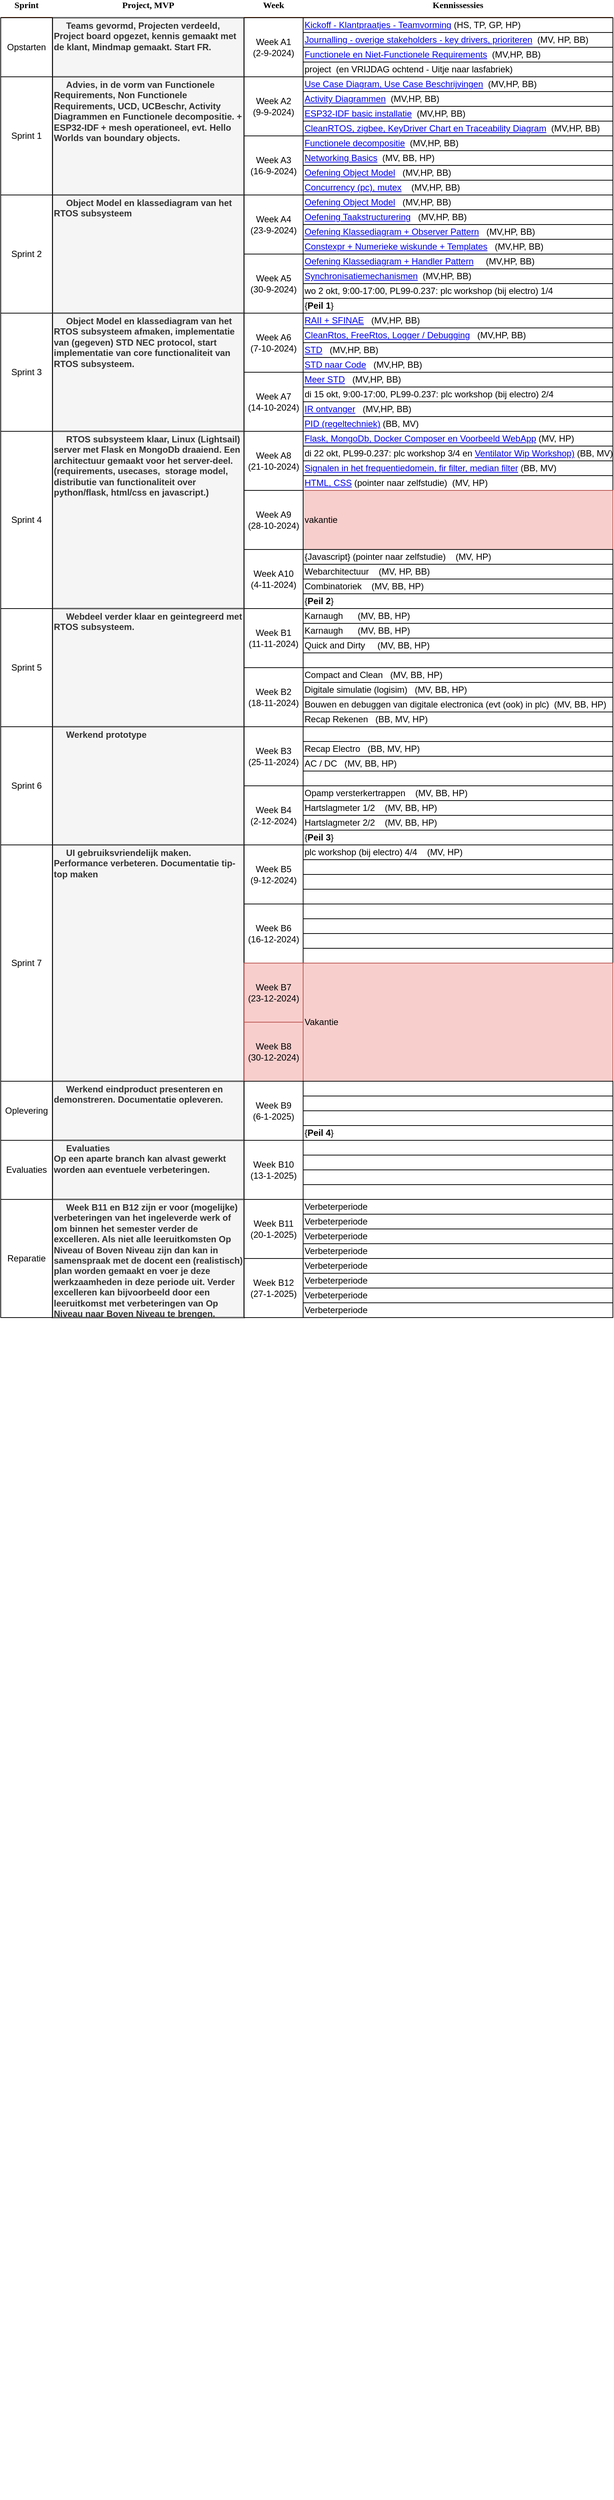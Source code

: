 <mxfile version="22.0.2" type="device">
  <diagram name="Page-1" id="vG2T4oAlQsHtUrdYPbgW">
    <mxGraphModel dx="1137" dy="-1" grid="1" gridSize="10" guides="1" tooltips="1" connect="1" arrows="1" fold="1" page="1" pageScale="1" pageWidth="1654" pageHeight="1169" math="0" shadow="0">
      <root>
        <mxCell id="0" />
        <mxCell id="1" parent="0" />
        <object label="Kennissessies" status="New" id="5CiSqYk4vTxB8dpWyrSt-2">
          <mxCell style="swimlane;strokeWidth=2;fontFamily=Permanent Marker;html=0;startSize=1;verticalAlign=top;spacingBottom=5;points=[];childLayout=stackLayout;stackBorder=0;stackSpacing=0;resizeLast=0;resizeParent=1;horizontalStack=0;collapsible=0;sketch=0;strokeColor=none;fillStyle=solid;fillColor=#A0522D;perimeterSpacing=0;width=200;spacingTop=-30;" parent="1" vertex="1">
            <mxGeometry x="560" y="1230" width="420" height="1770" as="geometry" />
          </mxCell>
        </object>
        <mxCell id="5CiSqYk4vTxB8dpWyrSt-3" value="&lt;a href=&quot;https://github.com/HU-TI-DEV/TI-S3/tree/main/programma/programmas/programma-kickoff.md&quot; target=&quot;_self&quot;&gt;Kickoff - Klantpraatjes - Teamvorming&lt;/a&gt;&amp;nbsp;(HS, TP, GP, HP)" style="rounded=0;whiteSpace=wrap;html=1;align=left;" parent="5CiSqYk4vTxB8dpWyrSt-2" vertex="1">
          <mxGeometry y="1" width="420" height="20" as="geometry" />
        </mxCell>
        <mxCell id="5CiSqYk4vTxB8dpWyrSt-5" value="&lt;a href=&quot;https://github.com/HU-TI-DEV/TI-S3/tree/main/programma/programmas/programma-systemcontext-keydrivers-applicationdrivers.md&quot; target=&quot;_self&quot;&gt;Journalling - overige stakeholders - key drivers, prioriteren&lt;/a&gt;&amp;nbsp; (MV, HP, BB)" style="rounded=0;whiteSpace=wrap;html=1;align=left;" parent="5CiSqYk4vTxB8dpWyrSt-2" vertex="1">
          <mxGeometry y="21" width="420" height="20" as="geometry" />
        </mxCell>
        <mxCell id="5CiSqYk4vTxB8dpWyrSt-6" value="&lt;a href=&quot;https://github.com/HU-TI-DEV/TI-S3/tree/main/programma/programmas/programma-requirements.md&quot; target=&quot;_self&quot;&gt;Functionele en Niet-Functionele Requirements&lt;/a&gt;&amp;nbsp; (MV,HP, BB)" style="rounded=0;whiteSpace=wrap;html=1;align=left;" parent="5CiSqYk4vTxB8dpWyrSt-2" vertex="1">
          <mxGeometry y="41" width="420" height="20" as="geometry" />
        </mxCell>
        <mxCell id="5CiSqYk4vTxB8dpWyrSt-4" value="project&amp;nbsp; (en VRIJDAG ochtend - Uitje naar lasfabriek)" style="rounded=0;whiteSpace=wrap;html=1;align=left;" parent="5CiSqYk4vTxB8dpWyrSt-2" vertex="1">
          <mxGeometry y="61" width="420" height="20" as="geometry" />
        </mxCell>
        <mxCell id="5CiSqYk4vTxB8dpWyrSt-7" value="&lt;a href=&quot;https://github.com/HU-TI-DEV/TI-S3/tree/main/programma/programmas/programma-use-case.md&quot; target=&quot;_self&quot;&gt;Use Case Diagram, Use Case Beschrijvingen&lt;/a&gt;&amp;nbsp; (MV,HP,&amp;nbsp;BB)" style="rounded=0;whiteSpace=wrap;html=1;align=left;" parent="5CiSqYk4vTxB8dpWyrSt-2" vertex="1">
          <mxGeometry y="81" width="420" height="20" as="geometry" />
        </mxCell>
        <mxCell id="5CiSqYk4vTxB8dpWyrSt-8" value="&lt;a href=&quot;https://github.com/HU-TI-DEV/TI-S3/tree/main/programma/programmas/programma-activity-diagrammen.md&quot; target=&quot;_self&quot;&gt;Activity Diagrammen&lt;/a&gt;&amp;nbsp; (MV,HP,&amp;nbsp;BB)" style="rounded=0;whiteSpace=wrap;html=1;align=left;" parent="5CiSqYk4vTxB8dpWyrSt-2" vertex="1">
          <mxGeometry y="101" width="420" height="20" as="geometry" />
        </mxCell>
        <mxCell id="5CiSqYk4vTxB8dpWyrSt-9" value="&lt;a href=&quot;https://github.com/HU-TI-DEV/TI-S3/tree/main/programma/programmas/programma-esp32-IDF-1.md&quot; style=&quot;border-color: var(--border-color);&quot;&gt;ESP32-IDF basic installatie&lt;/a&gt;&amp;nbsp; (MV,HP,&amp;nbsp;BB)" style="rounded=0;whiteSpace=wrap;html=1;align=left;" parent="5CiSqYk4vTxB8dpWyrSt-2" vertex="1">
          <mxGeometry y="121" width="420" height="20" as="geometry" />
        </mxCell>
        <mxCell id="5CiSqYk4vTxB8dpWyrSt-10" value="&lt;a href=&quot;https://github.com/HU-TI-DEV/TI-S3/tree/main/programma/programmas/programma-esp32-IDF-2.md&quot; style=&quot;border-color: var(--border-color);&quot;&gt;CleanRTOS, zigbee, KeyDriver Chart en Traceability Diagram&lt;/a&gt;&amp;nbsp; (MV,HP,&amp;nbsp;BB)" style="rounded=0;whiteSpace=wrap;html=1;align=left;" parent="5CiSqYk4vTxB8dpWyrSt-2" vertex="1">
          <mxGeometry y="141" width="420" height="20" as="geometry" />
        </mxCell>
        <mxCell id="5CiSqYk4vTxB8dpWyrSt-11" value="&lt;a href=&quot;https://github.com/HU-TI-DEV/TI-S3/tree/main/programma/programmas/programma-functionele-decompositie.md&quot; target=&quot;_self&quot;&gt;Functionele decompositie&lt;/a&gt;&amp;nbsp; (MV,HP,&amp;nbsp;BB)" style="rounded=0;whiteSpace=wrap;html=1;align=left;" parent="5CiSqYk4vTxB8dpWyrSt-2" vertex="1">
          <mxGeometry y="161" width="420" height="20" as="geometry" />
        </mxCell>
        <mxCell id="5CiSqYk4vTxB8dpWyrSt-12" value="&lt;a href=&quot;https://github.com/HU-TI-DEV/TI-S3/tree/main/programma/programmas/programma-networking-basics.md&quot; style=&quot;border-color: var(--border-color);&quot;&gt;Networking Basics&lt;/a&gt;&amp;nbsp; (MV,&amp;nbsp;BB, HP)" style="rounded=0;whiteSpace=wrap;html=1;align=left;" parent="5CiSqYk4vTxB8dpWyrSt-2" vertex="1">
          <mxGeometry y="181" width="420" height="20" as="geometry" />
        </mxCell>
        <mxCell id="5CiSqYk4vTxB8dpWyrSt-15" value="&lt;a href=&quot;https://github.com/HU-TI-DEV/TI-S3/tree/main/programma/programmas/programma-object-model-1.md&quot; target=&quot;_self&quot;&gt;Oefening Object Model&lt;/a&gt;&amp;nbsp; &amp;nbsp;(MV,HP,&amp;nbsp;BB)" style="rounded=0;whiteSpace=wrap;html=1;align=left;" parent="5CiSqYk4vTxB8dpWyrSt-2" vertex="1">
          <mxGeometry y="201" width="420" height="20" as="geometry" />
        </mxCell>
        <mxCell id="5CiSqYk4vTxB8dpWyrSt-16" value="&lt;a href=&quot;https://github.com/HU-TI-DEV/TI-S3/tree/main/programma/programmas/programma-concurrency-mutex.md&quot; target=&quot;_self&quot;&gt;Concurrency (pc), mutex&lt;/a&gt;&amp;nbsp; &amp;nbsp; (MV,HP,&amp;nbsp;BB)" style="rounded=0;whiteSpace=wrap;html=1;align=left;" parent="5CiSqYk4vTxB8dpWyrSt-2" vertex="1">
          <mxGeometry y="221" width="420" height="20" as="geometry" />
        </mxCell>
        <mxCell id="5CiSqYk4vTxB8dpWyrSt-17" value="&lt;a href=&quot;https://github.com/HU-TI-DEV/TI-S3/tree/main/programma/programmas/programma-object-model-2.md&quot; target=&quot;_self&quot;&gt;Oefening Object Model&lt;/a&gt;&amp;nbsp; &amp;nbsp;(MV,HP,&amp;nbsp;BB)" style="rounded=0;whiteSpace=wrap;html=1;align=left;" parent="5CiSqYk4vTxB8dpWyrSt-2" vertex="1">
          <mxGeometry y="241" width="420" height="20" as="geometry" />
        </mxCell>
        <mxCell id="5CiSqYk4vTxB8dpWyrSt-18" value="&lt;a href=&quot;https://github.com/HU-TI-DEV/TI-S3/tree/main/programma/programmas/programma-taakstructurering.md&quot; target=&quot;_self&quot;&gt;Oefening Taakstructurering&lt;/a&gt;&amp;nbsp; &amp;nbsp;(MV,HP,&amp;nbsp;BB)" style="rounded=0;whiteSpace=wrap;html=1;align=left;" parent="5CiSqYk4vTxB8dpWyrSt-2" vertex="1">
          <mxGeometry y="261" width="420" height="20" as="geometry" />
        </mxCell>
        <mxCell id="5CiSqYk4vTxB8dpWyrSt-19" value="&lt;a href=&quot;https://github.com/HU-TI-DEV/TI-S3/tree/main/programma/programmas/programma-klassediagram-observer.md&quot; target=&quot;_self&quot;&gt;Oefening Klassediagram + Observer Pattern&lt;/a&gt;&amp;nbsp; &amp;nbsp;(MV,HP,&amp;nbsp;BB)" style="rounded=0;whiteSpace=wrap;html=1;align=left;" parent="5CiSqYk4vTxB8dpWyrSt-2" vertex="1">
          <mxGeometry y="281" width="420" height="20" as="geometry" />
        </mxCell>
        <mxCell id="5CiSqYk4vTxB8dpWyrSt-13" value="&lt;a href=&quot;https://github.com/HU-TI-DEV/TI-S3/tree/main/programma/programmas/programma-constexpr_templates.md&quot; style=&quot;border-color: var(--border-color);&quot;&gt;Constexpr + Numerieke wiskunde + Templates&lt;/a&gt;&amp;nbsp; &amp;nbsp;(MV,HP,&amp;nbsp;BB)" style="rounded=0;whiteSpace=wrap;html=1;align=left;" parent="5CiSqYk4vTxB8dpWyrSt-2" vertex="1">
          <mxGeometry y="301" width="420" height="20" as="geometry" />
        </mxCell>
        <mxCell id="5CiSqYk4vTxB8dpWyrSt-20" value="&lt;a href=&quot;https://github.com/HU-TI-DEV/TI-S3/tree/main/programma/programmas/programma-klassediagram-handler.md&quot; target=&quot;_self&quot;&gt;Oefening Klassediagram + Handler Pattern&lt;/a&gt;&amp;nbsp; &amp;nbsp; &amp;nbsp;(MV,HP,&amp;nbsp;BB)" style="rounded=0;whiteSpace=wrap;html=1;align=left;" parent="5CiSqYk4vTxB8dpWyrSt-2" vertex="1">
          <mxGeometry y="321" width="420" height="20" as="geometry" />
        </mxCell>
        <mxCell id="5CiSqYk4vTxB8dpWyrSt-21" value="&lt;a href=&quot;https://github.com/HU-TI-DEV/TI-S3/tree/main/programma/programmas/programma-synchronisatiemechanismen.md&quot; style=&quot;border-color: var(--border-color);&quot;&gt;Synchronisatiemechanismen&lt;/a&gt;&amp;nbsp; (MV,HP,&amp;nbsp;BB)" style="rounded=0;whiteSpace=wrap;html=1;align=left;" parent="5CiSqYk4vTxB8dpWyrSt-2" vertex="1">
          <mxGeometry y="341" width="420" height="20" as="geometry" />
        </mxCell>
        <mxCell id="5CiSqYk4vTxB8dpWyrSt-53" value="wo 2 okt, 9:00-17:00, PL99-0.237:&amp;nbsp;plc workshop (bij electro) 1/4&amp;nbsp;&amp;nbsp;" style="rounded=0;whiteSpace=wrap;html=1;align=left;" parent="5CiSqYk4vTxB8dpWyrSt-2" vertex="1">
          <mxGeometry y="361" width="420" height="20" as="geometry" />
        </mxCell>
        <mxCell id="5CiSqYk4vTxB8dpWyrSt-22" value="{&lt;b&gt;Peil 1&lt;/b&gt;}" style="rounded=0;whiteSpace=wrap;html=1;align=left;" parent="5CiSqYk4vTxB8dpWyrSt-2" vertex="1">
          <mxGeometry y="381" width="420" height="20" as="geometry" />
        </mxCell>
        <mxCell id="5CiSqYk4vTxB8dpWyrSt-14" value="&lt;a href=&quot;https://github.com/HU-TI-DEV/TI-S3/tree/main/programma/programmas/programma-raii-sfinae.md&quot; style=&quot;border-color: var(--border-color);&quot;&gt;RAII + SFINAE&lt;/a&gt;&amp;nbsp; &amp;nbsp;(MV,HP,&amp;nbsp;BB)" style="rounded=0;whiteSpace=wrap;html=1;align=left;" parent="5CiSqYk4vTxB8dpWyrSt-2" vertex="1">
          <mxGeometry y="401" width="420" height="20" as="geometry" />
        </mxCell>
        <mxCell id="5CiSqYk4vTxB8dpWyrSt-23" value="&lt;a href=&quot;https://github.com/HU-TI-DEV/TI-S3/tree/main/programma/programmas/programma-cleanrtos-debugging.md&quot; style=&quot;border-color: var(--border-color);&quot;&gt;CleanRtos, FreeRtos, Logger / Debugging&lt;/a&gt;&amp;nbsp; &amp;nbsp;(MV,HP,&amp;nbsp;BB)" style="rounded=0;whiteSpace=wrap;html=1;align=left;" parent="5CiSqYk4vTxB8dpWyrSt-2" vertex="1">
          <mxGeometry y="421" width="420" height="20" as="geometry" />
        </mxCell>
        <mxCell id="5CiSqYk4vTxB8dpWyrSt-24" value="&lt;a href=&quot;https://github.com/HU-TI-DEV/TI-S3/tree/main/programma/programmas/programma-std-1.md&quot; style=&quot;border-color: var(--border-color);&quot;&gt;STD&lt;/a&gt;&amp;nbsp; &amp;nbsp;(MV,HP,&amp;nbsp;BB)" style="rounded=0;whiteSpace=wrap;html=1;align=left;" parent="5CiSqYk4vTxB8dpWyrSt-2" vertex="1">
          <mxGeometry y="441" width="420" height="20" as="geometry" />
        </mxCell>
        <mxCell id="5CiSqYk4vTxB8dpWyrSt-25" value="&lt;a href=&quot;https://github.com/HU-TI-DEV/TI-S3/tree/main/programma/programmas/programma-std-naar-code.md&quot; style=&quot;border-color: var(--border-color);&quot;&gt;STD naar Code&lt;/a&gt;&amp;nbsp; &amp;nbsp;(MV,HP,&amp;nbsp;BB)" style="rounded=0;whiteSpace=wrap;html=1;align=left;" parent="5CiSqYk4vTxB8dpWyrSt-2" vertex="1">
          <mxGeometry y="461" width="420" height="20" as="geometry" />
        </mxCell>
        <mxCell id="5CiSqYk4vTxB8dpWyrSt-26" value="&lt;a href=&quot;https://github.com/HU-TI-DEV/TI-S3/tree/main/programma/programmas/programma-std-2.md&quot; style=&quot;border-color: var(--border-color);&quot;&gt;Meer STD&lt;/a&gt;&amp;nbsp; &amp;nbsp;(MV,HP,&amp;nbsp;BB)" style="rounded=0;whiteSpace=wrap;html=1;align=left;" parent="5CiSqYk4vTxB8dpWyrSt-2" vertex="1">
          <mxGeometry y="481" width="420" height="20" as="geometry" />
        </mxCell>
        <mxCell id="5CiSqYk4vTxB8dpWyrSt-54" value="di 15 okt, 9:00-17:00, PL99-0.237: plc workshop (bij electro) 2/4&amp;nbsp;" style="rounded=0;whiteSpace=wrap;html=1;align=left;" parent="5CiSqYk4vTxB8dpWyrSt-2" vertex="1">
          <mxGeometry y="501" width="420" height="20" as="geometry" />
        </mxCell>
        <mxCell id="5CiSqYk4vTxB8dpWyrSt-31" value="&lt;a href=&quot;https://github.com/HU-TI-DEV/TI-S3/tree/main/programma/programmas/programma-std-naar-code-ir-ontvanger.md&quot; style=&quot;border-color: var(--border-color);&quot;&gt;IR ontvanger&lt;/a&gt;&amp;nbsp; &amp;nbsp;(MV,HP,&amp;nbsp;BB)" style="rounded=0;whiteSpace=wrap;html=1;align=left;" parent="5CiSqYk4vTxB8dpWyrSt-2" vertex="1">
          <mxGeometry y="521" width="420" height="20" as="geometry" />
        </mxCell>
        <mxCell id="5CiSqYk4vTxB8dpWyrSt-28" value="&lt;a style=&quot;border-color: var(--border-color);&quot; href=&quot;./programmas/programma-PID.md&quot; target=&quot;_self&quot;&gt;PID (regeltechniek)&lt;/a&gt;&amp;nbsp;(BB, MV)" style="rounded=0;whiteSpace=wrap;html=1;align=left;" parent="5CiSqYk4vTxB8dpWyrSt-2" vertex="1">
          <mxGeometry y="541" width="420" height="20" as="geometry" />
        </mxCell>
        <mxCell id="5CiSqYk4vTxB8dpWyrSt-30" value="&lt;a style=&quot;border-color: var(--border-color);&quot; href=&quot;./programmas/programma-webapp-flask-docker-mongodb.md&quot; target=&quot;_self&quot;&gt;Flask, MongoDb, Docker Composer en Voorbeeld WebApp&lt;/a&gt;&amp;nbsp;(MV, HP)" style="rounded=0;whiteSpace=wrap;html=1;align=left;" parent="5CiSqYk4vTxB8dpWyrSt-2" vertex="1">
          <mxGeometry y="561" width="420" height="20" as="geometry" />
        </mxCell>
        <mxCell id="5CiSqYk4vTxB8dpWyrSt-57" value="di 22 okt, PL99-0.237:&amp;nbsp;plc workshop 3/4 en&amp;nbsp;&lt;a href=&quot;https://github.com/HU-TI-DEV/TI-S3/tree/main/programma/programmas/programma-PID-workshop.md&quot; style=&quot;border-color: var(--border-color);&quot;&gt;Ventilator Wip Workshop)&lt;/a&gt;&amp;nbsp;(BB, MV)" style="rounded=0;whiteSpace=wrap;html=1;align=left;" parent="5CiSqYk4vTxB8dpWyrSt-2" vertex="1">
          <mxGeometry y="581" width="420" height="20" as="geometry" />
        </mxCell>
        <mxCell id="5CiSqYk4vTxB8dpWyrSt-29" value="&lt;a style=&quot;border-color: var(--border-color);&quot; href=&quot;./programmas/programma-sign-freq-filter.md&quot; target=&quot;_self&quot;&gt;Signalen in het frequentiedomein, fir filter, median filter&lt;/a&gt;&amp;nbsp;(BB, MV)" style="rounded=0;whiteSpace=wrap;html=1;align=left;" parent="5CiSqYk4vTxB8dpWyrSt-2" vertex="1">
          <mxGeometry y="601" width="420" height="20" as="geometry" />
        </mxCell>
        <mxCell id="5CiSqYk4vTxB8dpWyrSt-32" value="&lt;a href=&quot;https://github.com/HU-TI-DEV/TI-S3/tree/main/programma/programmas/programma-html-css.md&quot; style=&quot;border-color: var(--border-color);&quot;&gt;HTML, CSS&lt;/a&gt;&amp;nbsp;(pointer naar zelfstudie)&amp;nbsp; (MV, HP)" style="rounded=0;whiteSpace=wrap;html=1;align=left;" parent="5CiSqYk4vTxB8dpWyrSt-2" vertex="1">
          <mxGeometry y="621" width="420" height="20" as="geometry" />
        </mxCell>
        <mxCell id="5CiSqYk4vTxB8dpWyrSt-27" value="vakantie" style="rounded=0;whiteSpace=wrap;html=1;align=left;fillColor=#f8cecc;strokeColor=#b85450;" parent="5CiSqYk4vTxB8dpWyrSt-2" vertex="1">
          <mxGeometry y="641" width="420" height="80" as="geometry" />
        </mxCell>
        <mxCell id="5CiSqYk4vTxB8dpWyrSt-33" value="{Javascript} (pointer naar zelfstudie)&amp;nbsp; &amp;nbsp; (MV, HP)" style="rounded=0;whiteSpace=wrap;html=1;align=left;" parent="5CiSqYk4vTxB8dpWyrSt-2" vertex="1">
          <mxGeometry y="721" width="420" height="20" as="geometry" />
        </mxCell>
        <mxCell id="5CiSqYk4vTxB8dpWyrSt-34" value="Webarchitectuur&amp;nbsp; &amp;nbsp; (MV, HP, BB)" style="rounded=0;whiteSpace=wrap;html=1;align=left;" parent="5CiSqYk4vTxB8dpWyrSt-2" vertex="1">
          <mxGeometry y="741" width="420" height="20" as="geometry" />
        </mxCell>
        <mxCell id="5CiSqYk4vTxB8dpWyrSt-36" value="Combinatoriek&amp;nbsp; &amp;nbsp; (MV, BB, HP)" style="rounded=0;whiteSpace=wrap;html=1;align=left;" parent="5CiSqYk4vTxB8dpWyrSt-2" vertex="1">
          <mxGeometry y="761" width="420" height="20" as="geometry" />
        </mxCell>
        <mxCell id="5CiSqYk4vTxB8dpWyrSt-39" value="{&lt;b&gt;Peil 2&lt;/b&gt;}" style="rounded=0;whiteSpace=wrap;html=1;align=left;" parent="5CiSqYk4vTxB8dpWyrSt-2" vertex="1">
          <mxGeometry y="781" width="420" height="20" as="geometry" />
        </mxCell>
        <mxCell id="5CiSqYk4vTxB8dpWyrSt-37" value="Karnaugh&amp;nbsp; &amp;nbsp; &amp;nbsp; (MV, BB, HP)" style="rounded=0;whiteSpace=wrap;html=1;align=left;" parent="5CiSqYk4vTxB8dpWyrSt-2" vertex="1">
          <mxGeometry y="801" width="420" height="20" as="geometry" />
        </mxCell>
        <mxCell id="5CiSqYk4vTxB8dpWyrSt-38" value="Karnaugh&amp;nbsp; &amp;nbsp; &amp;nbsp; (MV, BB, HP)" style="rounded=0;whiteSpace=wrap;html=1;align=left;" parent="5CiSqYk4vTxB8dpWyrSt-2" vertex="1">
          <mxGeometry y="821" width="420" height="20" as="geometry" />
        </mxCell>
        <mxCell id="5CiSqYk4vTxB8dpWyrSt-40" value="Quick and Dirty&amp;nbsp; &amp;nbsp; &amp;nbsp;(MV, BB, HP)" style="rounded=0;whiteSpace=wrap;html=1;align=left;" parent="5CiSqYk4vTxB8dpWyrSt-2" vertex="1">
          <mxGeometry y="841" width="420" height="20" as="geometry" />
        </mxCell>
        <mxCell id="5CiSqYk4vTxB8dpWyrSt-35" value="" style="rounded=0;whiteSpace=wrap;html=1;align=left;" parent="5CiSqYk4vTxB8dpWyrSt-2" vertex="1">
          <mxGeometry y="861" width="420" height="20" as="geometry" />
        </mxCell>
        <mxCell id="5CiSqYk4vTxB8dpWyrSt-41" value="Compact and Clean&amp;nbsp; &amp;nbsp;(MV, BB, HP)" style="rounded=0;whiteSpace=wrap;html=1;align=left;" parent="5CiSqYk4vTxB8dpWyrSt-2" vertex="1">
          <mxGeometry y="881" width="420" height="20" as="geometry" />
        </mxCell>
        <mxCell id="5CiSqYk4vTxB8dpWyrSt-42" value="Digitale simulatie (logisim)&amp;nbsp; &amp;nbsp;(MV, BB, HP)" style="rounded=0;whiteSpace=wrap;html=1;align=left;" parent="5CiSqYk4vTxB8dpWyrSt-2" vertex="1">
          <mxGeometry y="901" width="420" height="20" as="geometry" />
        </mxCell>
        <mxCell id="5CiSqYk4vTxB8dpWyrSt-44" value="Bouwen en debuggen van digitale electronica (evt (ook) in plc)&amp;nbsp; (MV, BB, HP)" style="rounded=0;whiteSpace=wrap;html=1;align=left;" parent="5CiSqYk4vTxB8dpWyrSt-2" vertex="1">
          <mxGeometry y="921" width="420" height="20" as="geometry" />
        </mxCell>
        <mxCell id="5CiSqYk4vTxB8dpWyrSt-46" value="Recap Rekenen&amp;nbsp; &amp;nbsp;(BB, MV, HP)" style="rounded=0;whiteSpace=wrap;html=1;align=left;" parent="5CiSqYk4vTxB8dpWyrSt-2" vertex="1">
          <mxGeometry y="941" width="420" height="20" as="geometry" />
        </mxCell>
        <mxCell id="5CiSqYk4vTxB8dpWyrSt-43" value="" style="rounded=0;whiteSpace=wrap;html=1;align=left;" parent="5CiSqYk4vTxB8dpWyrSt-2" vertex="1">
          <mxGeometry y="961" width="420" height="20" as="geometry" />
        </mxCell>
        <mxCell id="5CiSqYk4vTxB8dpWyrSt-47" value="Recap Electro&amp;nbsp; &amp;nbsp;(BB, MV, HP)" style="rounded=0;whiteSpace=wrap;html=1;align=left;" parent="5CiSqYk4vTxB8dpWyrSt-2" vertex="1">
          <mxGeometry y="981" width="420" height="20" as="geometry" />
        </mxCell>
        <mxCell id="5CiSqYk4vTxB8dpWyrSt-48" value="AC / DC&amp;nbsp; &amp;nbsp;(MV, BB, HP)" style="rounded=0;whiteSpace=wrap;html=1;align=left;" parent="5CiSqYk4vTxB8dpWyrSt-2" vertex="1">
          <mxGeometry y="1001" width="420" height="20" as="geometry" />
        </mxCell>
        <mxCell id="5CiSqYk4vTxB8dpWyrSt-45" value="" style="rounded=0;whiteSpace=wrap;html=1;align=left;" parent="5CiSqYk4vTxB8dpWyrSt-2" vertex="1">
          <mxGeometry y="1021" width="420" height="20" as="geometry" />
        </mxCell>
        <mxCell id="5CiSqYk4vTxB8dpWyrSt-49" value="Opamp versterkertrappen&amp;nbsp; &amp;nbsp; (MV, BB, HP)" style="rounded=0;whiteSpace=wrap;html=1;align=left;" parent="5CiSqYk4vTxB8dpWyrSt-2" vertex="1">
          <mxGeometry y="1041" width="420" height="20" as="geometry" />
        </mxCell>
        <mxCell id="5CiSqYk4vTxB8dpWyrSt-50" value="Hartslagmeter 1/2&amp;nbsp; &amp;nbsp; (MV, BB, HP)" style="rounded=0;whiteSpace=wrap;html=1;align=left;" parent="5CiSqYk4vTxB8dpWyrSt-2" vertex="1">
          <mxGeometry y="1061" width="420" height="20" as="geometry" />
        </mxCell>
        <mxCell id="5CiSqYk4vTxB8dpWyrSt-51" value="Hartslagmeter 2/2&amp;nbsp; &amp;nbsp; (MV, BB, HP)" style="rounded=0;whiteSpace=wrap;html=1;align=left;" parent="5CiSqYk4vTxB8dpWyrSt-2" vertex="1">
          <mxGeometry y="1081" width="420" height="20" as="geometry" />
        </mxCell>
        <mxCell id="5CiSqYk4vTxB8dpWyrSt-55" value="{&lt;b&gt;Peil 3&lt;/b&gt;}" style="rounded=0;whiteSpace=wrap;html=1;align=left;" parent="5CiSqYk4vTxB8dpWyrSt-2" vertex="1">
          <mxGeometry y="1101" width="420" height="20" as="geometry" />
        </mxCell>
        <mxCell id="5CiSqYk4vTxB8dpWyrSt-56" value="plc workshop (bij electro) 4/4&amp;nbsp; &amp;nbsp; (MV, HP)" style="rounded=0;whiteSpace=wrap;html=1;align=left;" parent="5CiSqYk4vTxB8dpWyrSt-2" vertex="1">
          <mxGeometry y="1121" width="420" height="20" as="geometry" />
        </mxCell>
        <mxCell id="5CiSqYk4vTxB8dpWyrSt-52" value="" style="rounded=0;whiteSpace=wrap;html=1;align=left;" parent="5CiSqYk4vTxB8dpWyrSt-2" vertex="1">
          <mxGeometry y="1141" width="420" height="20" as="geometry" />
        </mxCell>
        <mxCell id="5CiSqYk4vTxB8dpWyrSt-58" value="" style="rounded=0;whiteSpace=wrap;html=1;align=left;" parent="5CiSqYk4vTxB8dpWyrSt-2" vertex="1">
          <mxGeometry y="1161" width="420" height="20" as="geometry" />
        </mxCell>
        <mxCell id="5CiSqYk4vTxB8dpWyrSt-59" value="" style="rounded=0;whiteSpace=wrap;html=1;align=left;" parent="5CiSqYk4vTxB8dpWyrSt-2" vertex="1">
          <mxGeometry y="1181" width="420" height="20" as="geometry" />
        </mxCell>
        <mxCell id="5CiSqYk4vTxB8dpWyrSt-60" value="" style="rounded=0;whiteSpace=wrap;html=1;align=left;" parent="5CiSqYk4vTxB8dpWyrSt-2" vertex="1">
          <mxGeometry y="1201" width="420" height="20" as="geometry" />
        </mxCell>
        <mxCell id="5CiSqYk4vTxB8dpWyrSt-61" value="" style="rounded=0;whiteSpace=wrap;html=1;align=left;" parent="5CiSqYk4vTxB8dpWyrSt-2" vertex="1">
          <mxGeometry y="1221" width="420" height="20" as="geometry" />
        </mxCell>
        <mxCell id="5CiSqYk4vTxB8dpWyrSt-62" value="" style="rounded=0;whiteSpace=wrap;html=1;align=left;" parent="5CiSqYk4vTxB8dpWyrSt-2" vertex="1">
          <mxGeometry y="1241" width="420" height="20" as="geometry" />
        </mxCell>
        <mxCell id="5CiSqYk4vTxB8dpWyrSt-63" value="" style="rounded=0;whiteSpace=wrap;html=1;align=left;" parent="5CiSqYk4vTxB8dpWyrSt-2" vertex="1">
          <mxGeometry y="1261" width="420" height="20" as="geometry" />
        </mxCell>
        <mxCell id="5CiSqYk4vTxB8dpWyrSt-64" value="Vakantie" style="rounded=0;whiteSpace=wrap;html=1;align=left;fillColor=#f8cecc;strokeColor=#b85450;" parent="5CiSqYk4vTxB8dpWyrSt-2" vertex="1">
          <mxGeometry y="1281" width="420" height="160" as="geometry" />
        </mxCell>
        <mxCell id="5CiSqYk4vTxB8dpWyrSt-65" value="" style="rounded=0;whiteSpace=wrap;html=1;align=left;" parent="5CiSqYk4vTxB8dpWyrSt-2" vertex="1">
          <mxGeometry y="1441" width="420" height="20" as="geometry" />
        </mxCell>
        <mxCell id="5CiSqYk4vTxB8dpWyrSt-66" value="" style="rounded=0;whiteSpace=wrap;html=1;align=left;" parent="5CiSqYk4vTxB8dpWyrSt-2" vertex="1">
          <mxGeometry y="1461" width="420" height="20" as="geometry" />
        </mxCell>
        <mxCell id="5CiSqYk4vTxB8dpWyrSt-67" value="" style="rounded=0;whiteSpace=wrap;html=1;align=left;" parent="5CiSqYk4vTxB8dpWyrSt-2" vertex="1">
          <mxGeometry y="1481" width="420" height="20" as="geometry" />
        </mxCell>
        <mxCell id="5CiSqYk4vTxB8dpWyrSt-68" value="{&lt;b&gt;Peil 4&lt;/b&gt;}" style="rounded=0;whiteSpace=wrap;html=1;align=left;" parent="5CiSqYk4vTxB8dpWyrSt-2" vertex="1">
          <mxGeometry y="1501" width="420" height="20" as="geometry" />
        </mxCell>
        <mxCell id="5CiSqYk4vTxB8dpWyrSt-69" value="" style="rounded=0;whiteSpace=wrap;html=1;align=left;" parent="5CiSqYk4vTxB8dpWyrSt-2" vertex="1">
          <mxGeometry y="1521" width="420" height="20" as="geometry" />
        </mxCell>
        <mxCell id="5CiSqYk4vTxB8dpWyrSt-70" value="" style="rounded=0;whiteSpace=wrap;html=1;align=left;" parent="5CiSqYk4vTxB8dpWyrSt-2" vertex="1">
          <mxGeometry y="1541" width="420" height="20" as="geometry" />
        </mxCell>
        <mxCell id="5CiSqYk4vTxB8dpWyrSt-71" value="" style="rounded=0;whiteSpace=wrap;html=1;align=left;" parent="5CiSqYk4vTxB8dpWyrSt-2" vertex="1">
          <mxGeometry y="1561" width="420" height="20" as="geometry" />
        </mxCell>
        <mxCell id="5CiSqYk4vTxB8dpWyrSt-72" value="" style="rounded=0;whiteSpace=wrap;html=1;align=left;" parent="5CiSqYk4vTxB8dpWyrSt-2" vertex="1">
          <mxGeometry y="1581" width="420" height="20" as="geometry" />
        </mxCell>
        <mxCell id="5CiSqYk4vTxB8dpWyrSt-73" value="Verbeterperiode" style="rounded=0;whiteSpace=wrap;html=1;align=left;" parent="5CiSqYk4vTxB8dpWyrSt-2" vertex="1">
          <mxGeometry y="1601" width="420" height="20" as="geometry" />
        </mxCell>
        <mxCell id="5CiSqYk4vTxB8dpWyrSt-74" value="Verbeterperiode" style="rounded=0;whiteSpace=wrap;html=1;align=left;" parent="5CiSqYk4vTxB8dpWyrSt-2" vertex="1">
          <mxGeometry y="1621" width="420" height="20" as="geometry" />
        </mxCell>
        <mxCell id="5CiSqYk4vTxB8dpWyrSt-75" value="Verbeterperiode" style="rounded=0;whiteSpace=wrap;html=1;align=left;" parent="5CiSqYk4vTxB8dpWyrSt-2" vertex="1">
          <mxGeometry y="1641" width="420" height="20" as="geometry" />
        </mxCell>
        <mxCell id="5CiSqYk4vTxB8dpWyrSt-76" value="Verbeterperiode" style="rounded=0;whiteSpace=wrap;html=1;align=left;" parent="5CiSqYk4vTxB8dpWyrSt-2" vertex="1">
          <mxGeometry y="1661" width="420" height="20" as="geometry" />
        </mxCell>
        <mxCell id="5CiSqYk4vTxB8dpWyrSt-77" value="Verbeterperiode" style="rounded=0;whiteSpace=wrap;html=1;align=left;" parent="5CiSqYk4vTxB8dpWyrSt-2" vertex="1">
          <mxGeometry y="1681" width="420" height="20" as="geometry" />
        </mxCell>
        <mxCell id="5CiSqYk4vTxB8dpWyrSt-78" value="Verbeterperiode" style="rounded=0;whiteSpace=wrap;html=1;align=left;" parent="5CiSqYk4vTxB8dpWyrSt-2" vertex="1">
          <mxGeometry y="1701" width="420" height="20" as="geometry" />
        </mxCell>
        <mxCell id="5CiSqYk4vTxB8dpWyrSt-79" value="Verbeterperiode" style="rounded=0;whiteSpace=wrap;html=1;align=left;" parent="5CiSqYk4vTxB8dpWyrSt-2" vertex="1">
          <mxGeometry y="1721" width="420" height="20" as="geometry" />
        </mxCell>
        <mxCell id="5CiSqYk4vTxB8dpWyrSt-80" value="Verbeterperiode" style="rounded=0;whiteSpace=wrap;html=1;align=left;" parent="5CiSqYk4vTxB8dpWyrSt-2" vertex="1">
          <mxGeometry y="1741" width="420" height="20" as="geometry" />
        </mxCell>
        <object label="Project, MVP" status="New" id="5CiSqYk4vTxB8dpWyrSt-81">
          <mxCell style="swimlane;strokeWidth=2;fontFamily=Permanent Marker;html=0;startSize=1;verticalAlign=top;spacingBottom=5;points=[];childLayout=stackLayout;stackBorder=0;stackSpacing=0;resizeLast=0;resizeParent=1;horizontalStack=0;collapsible=0;sketch=0;strokeColor=none;fillStyle=solid;fillColor=#A0522D;perimeterSpacing=0;width=200;spacingTop=-30;" parent="1" vertex="1">
            <mxGeometry x="220" y="1230" width="260" height="1780" as="geometry" />
          </mxCell>
        </object>
        <mxCell id="tLLD9eW_2KKGqX_0wR2b-44" value="&amp;nbsp; &amp;nbsp; &amp;nbsp;Teams gevormd, Projecten verdeeld, Project board opgezet, kennis gemaakt met de klant, Mindmap gemaakt. Start FR." style="fontStyle=1;align=left;verticalAlign=top;childLayout=stackLayout;horizontal=1;startSize=40;horizontalStack=0;resizeParent=1;resizeParentMax=0;resizeLast=0;collapsible=1;marginBottom=0;whiteSpace=wrap;html=1;fillColor=#f5f5f5;fontColor=#333333;strokeColor=#666666;rounded=0;strokeWidth=2;spacingBottom=0;spacingTop=-3;" parent="5CiSqYk4vTxB8dpWyrSt-81" vertex="1" collapsed="1">
          <mxGeometry y="1" width="260" height="80" as="geometry">
            <mxRectangle y="241" width="180" height="168" as="alternateBounds" />
          </mxGeometry>
        </mxCell>
        <mxCell id="tLLD9eW_2KKGqX_0wR2b-45" value="" style="text;strokeColor=#808080;fillColor=default;align=left;verticalAlign=top;spacingLeft=4;spacingRight=4;overflow=hidden;rotatable=0;points=[[0,0.5],[1,0.5]];portConstraint=eastwest;whiteSpace=wrap;html=1;labelBackgroundColor=default;strokeWidth=2;" parent="tLLD9eW_2KKGqX_0wR2b-44" vertex="1">
          <mxGeometry width="180" height="160" as="geometry" />
        </mxCell>
        <mxCell id="tLLD9eW_2KKGqX_0wR2b-46" value="" style="line;strokeWidth=1;fillColor=none;align=left;verticalAlign=middle;spacingTop=-1;spacingLeft=3;spacingRight=3;rotatable=0;labelPosition=right;points=[];portConstraint=eastwest;strokeColor=inherit;" parent="tLLD9eW_2KKGqX_0wR2b-44" vertex="1">
          <mxGeometry y="160" width="180" height="8" as="geometry" />
        </mxCell>
        <mxCell id="S3o__iuByEEmrGWIZ07s-1" value="&amp;nbsp; &amp;nbsp; &amp;nbsp;Advies, in de vorm van Functionele Requirements, Non Functionele Requirements, UCD, UCBeschr, Activity Diagrammen en Functionele decompositie. + ESP32-IDF + mesh operationeel, evt. Hello Worlds van boundary objects." style="fontStyle=1;align=left;verticalAlign=top;childLayout=stackLayout;horizontal=1;startSize=40;horizontalStack=0;resizeParent=1;resizeParentMax=0;resizeLast=0;collapsible=1;marginBottom=0;whiteSpace=wrap;html=1;fillColor=#f5f5f5;fontColor=#333333;strokeColor=#666666;rounded=0;strokeWidth=2;spacingBottom=0;spacingTop=-3;" parent="5CiSqYk4vTxB8dpWyrSt-81" vertex="1" collapsed="1">
          <mxGeometry y="81" width="260" height="160" as="geometry">
            <mxRectangle y="241" width="180" height="168" as="alternateBounds" />
          </mxGeometry>
        </mxCell>
        <mxCell id="S3o__iuByEEmrGWIZ07s-2" value="" style="text;strokeColor=#808080;fillColor=default;align=left;verticalAlign=top;spacingLeft=4;spacingRight=4;overflow=hidden;rotatable=0;points=[[0,0.5],[1,0.5]];portConstraint=eastwest;whiteSpace=wrap;html=1;labelBackgroundColor=default;strokeWidth=2;" parent="S3o__iuByEEmrGWIZ07s-1" vertex="1">
          <mxGeometry width="180" height="160" as="geometry" />
        </mxCell>
        <mxCell id="S3o__iuByEEmrGWIZ07s-3" value="" style="line;strokeWidth=1;fillColor=none;align=left;verticalAlign=middle;spacingTop=-1;spacingLeft=3;spacingRight=3;rotatable=0;labelPosition=right;points=[];portConstraint=eastwest;strokeColor=inherit;" parent="S3o__iuByEEmrGWIZ07s-1" vertex="1">
          <mxGeometry y="160" width="180" height="8" as="geometry" />
        </mxCell>
        <mxCell id="5CiSqYk4vTxB8dpWyrSt-88" value="&amp;nbsp; &amp;nbsp; &amp;nbsp;Object Model en klassediagram van het RTOS subsysteem&lt;br&gt;" style="fontStyle=1;align=left;verticalAlign=top;childLayout=stackLayout;horizontal=1;startSize=40;horizontalStack=0;resizeParent=1;resizeParentMax=0;resizeLast=0;collapsible=1;marginBottom=0;whiteSpace=wrap;html=1;fillColor=#f5f5f5;fontColor=#333333;strokeColor=#666666;rounded=0;strokeWidth=2;spacingBottom=0;spacingTop=-3;" parent="5CiSqYk4vTxB8dpWyrSt-81" vertex="1" collapsed="1">
          <mxGeometry y="241" width="260" height="160" as="geometry">
            <mxRectangle y="241" width="180" height="168" as="alternateBounds" />
          </mxGeometry>
        </mxCell>
        <mxCell id="5CiSqYk4vTxB8dpWyrSt-89" value="" style="text;strokeColor=#808080;fillColor=default;align=left;verticalAlign=top;spacingLeft=4;spacingRight=4;overflow=hidden;rotatable=0;points=[[0,0.5],[1,0.5]];portConstraint=eastwest;whiteSpace=wrap;html=1;labelBackgroundColor=default;strokeWidth=2;" parent="5CiSqYk4vTxB8dpWyrSt-88" vertex="1">
          <mxGeometry width="180" height="160" as="geometry" />
        </mxCell>
        <mxCell id="5CiSqYk4vTxB8dpWyrSt-90" value="" style="line;strokeWidth=1;fillColor=none;align=left;verticalAlign=middle;spacingTop=-1;spacingLeft=3;spacingRight=3;rotatable=0;labelPosition=right;points=[];portConstraint=eastwest;strokeColor=inherit;" parent="5CiSqYk4vTxB8dpWyrSt-88" vertex="1">
          <mxGeometry y="160" width="180" height="8" as="geometry" />
        </mxCell>
        <mxCell id="5CiSqYk4vTxB8dpWyrSt-91" value="&amp;nbsp; &amp;nbsp; &amp;nbsp;Object Model en klassediagram van het RTOS subsysteem afmaken, implementatie van (gegeven) STD NEC protocol, start implementatie van core functionaliteit van RTOS subsysteem." style="fontStyle=1;align=left;verticalAlign=top;childLayout=stackLayout;horizontal=1;startSize=40;horizontalStack=0;resizeParent=1;resizeParentMax=0;resizeLast=0;collapsible=1;marginBottom=0;whiteSpace=wrap;html=1;fillColor=#f5f5f5;fontColor=#333333;strokeColor=#666666;rounded=0;strokeWidth=2;spacingBottom=0;spacingTop=-3;" parent="5CiSqYk4vTxB8dpWyrSt-81" vertex="1" collapsed="1">
          <mxGeometry y="401" width="260" height="160" as="geometry">
            <mxRectangle y="241" width="180" height="168" as="alternateBounds" />
          </mxGeometry>
        </mxCell>
        <mxCell id="5CiSqYk4vTxB8dpWyrSt-92" value="" style="text;strokeColor=#808080;fillColor=default;align=left;verticalAlign=top;spacingLeft=4;spacingRight=4;overflow=hidden;rotatable=0;points=[[0,0.5],[1,0.5]];portConstraint=eastwest;whiteSpace=wrap;html=1;labelBackgroundColor=default;strokeWidth=2;" parent="5CiSqYk4vTxB8dpWyrSt-91" vertex="1">
          <mxGeometry width="180" height="160" as="geometry" />
        </mxCell>
        <mxCell id="5CiSqYk4vTxB8dpWyrSt-93" value="" style="line;strokeWidth=1;fillColor=none;align=left;verticalAlign=middle;spacingTop=-1;spacingLeft=3;spacingRight=3;rotatable=0;labelPosition=right;points=[];portConstraint=eastwest;strokeColor=inherit;" parent="5CiSqYk4vTxB8dpWyrSt-91" vertex="1">
          <mxGeometry y="160" width="180" height="8" as="geometry" />
        </mxCell>
        <mxCell id="5CiSqYk4vTxB8dpWyrSt-94" value="&amp;nbsp; &amp;nbsp; &amp;nbsp;RTOS subsysteem klaar, Linux (Lightsail) server met Flask en MongoDb draaiend. Een architectuur gemaakt voor het server-deel.&lt;br&gt;(requirements, usecases,&amp;nbsp; storage model, distributie van functionaliteit over python/flask, html/css en javascript.)" style="fontStyle=1;align=left;verticalAlign=top;childLayout=stackLayout;horizontal=1;startSize=40;horizontalStack=0;resizeParent=1;resizeParentMax=0;resizeLast=0;collapsible=1;marginBottom=0;whiteSpace=wrap;html=1;fillColor=#f5f5f5;fontColor=#333333;strokeColor=#666666;rounded=0;strokeWidth=2;spacingBottom=0;spacingTop=-3;" parent="5CiSqYk4vTxB8dpWyrSt-81" vertex="1" collapsed="1">
          <mxGeometry y="561" width="260" height="240" as="geometry">
            <mxRectangle y="641" width="180" height="168" as="alternateBounds" />
          </mxGeometry>
        </mxCell>
        <mxCell id="5CiSqYk4vTxB8dpWyrSt-95" value="" style="text;strokeColor=#808080;fillColor=default;align=left;verticalAlign=top;spacingLeft=4;spacingRight=4;overflow=hidden;rotatable=0;points=[[0,0.5],[1,0.5]];portConstraint=eastwest;whiteSpace=wrap;html=1;labelBackgroundColor=default;strokeWidth=2;" parent="5CiSqYk4vTxB8dpWyrSt-94" vertex="1">
          <mxGeometry width="180" height="160" as="geometry" />
        </mxCell>
        <mxCell id="5CiSqYk4vTxB8dpWyrSt-96" value="" style="line;strokeWidth=1;fillColor=none;align=left;verticalAlign=middle;spacingTop=-1;spacingLeft=3;spacingRight=3;rotatable=0;labelPosition=right;points=[];portConstraint=eastwest;strokeColor=inherit;" parent="5CiSqYk4vTxB8dpWyrSt-94" vertex="1">
          <mxGeometry y="160" width="180" height="8" as="geometry" />
        </mxCell>
        <mxCell id="5CiSqYk4vTxB8dpWyrSt-97" value="&amp;nbsp; &amp;nbsp; &amp;nbsp;Webdeel verder klaar en geintegreerd met RTOS subsysteem." style="fontStyle=1;align=left;verticalAlign=top;childLayout=stackLayout;horizontal=1;startSize=40;horizontalStack=0;resizeParent=1;resizeParentMax=0;resizeLast=0;collapsible=1;marginBottom=0;whiteSpace=wrap;html=1;fillColor=#f5f5f5;fontColor=#333333;strokeColor=#666666;rounded=0;strokeWidth=2;spacingBottom=0;spacingTop=-3;" parent="5CiSqYk4vTxB8dpWyrSt-81" vertex="1" collapsed="1">
          <mxGeometry y="801" width="260" height="160" as="geometry">
            <mxRectangle y="641" width="180" height="168" as="alternateBounds" />
          </mxGeometry>
        </mxCell>
        <mxCell id="5CiSqYk4vTxB8dpWyrSt-98" value="" style="text;strokeColor=#808080;fillColor=default;align=left;verticalAlign=top;spacingLeft=4;spacingRight=4;overflow=hidden;rotatable=0;points=[[0,0.5],[1,0.5]];portConstraint=eastwest;whiteSpace=wrap;html=1;labelBackgroundColor=default;strokeWidth=2;" parent="5CiSqYk4vTxB8dpWyrSt-97" vertex="1">
          <mxGeometry width="180" height="160" as="geometry" />
        </mxCell>
        <mxCell id="5CiSqYk4vTxB8dpWyrSt-99" value="" style="line;strokeWidth=1;fillColor=none;align=left;verticalAlign=middle;spacingTop=-1;spacingLeft=3;spacingRight=3;rotatable=0;labelPosition=right;points=[];portConstraint=eastwest;strokeColor=inherit;" parent="5CiSqYk4vTxB8dpWyrSt-97" vertex="1">
          <mxGeometry y="160" width="180" height="8" as="geometry" />
        </mxCell>
        <mxCell id="5CiSqYk4vTxB8dpWyrSt-100" value="&amp;nbsp; &amp;nbsp; &amp;nbsp;Werkend prototype" style="fontStyle=1;align=left;verticalAlign=top;childLayout=stackLayout;horizontal=1;startSize=40;horizontalStack=0;resizeParent=1;resizeParentMax=0;resizeLast=0;collapsible=1;marginBottom=0;whiteSpace=wrap;html=1;fillColor=#f5f5f5;fontColor=#333333;strokeColor=#666666;rounded=0;strokeWidth=2;spacingBottom=0;spacingTop=-3;" parent="5CiSqYk4vTxB8dpWyrSt-81" vertex="1" collapsed="1">
          <mxGeometry y="961" width="260" height="160" as="geometry">
            <mxRectangle y="641" width="180" height="168" as="alternateBounds" />
          </mxGeometry>
        </mxCell>
        <mxCell id="5CiSqYk4vTxB8dpWyrSt-101" value="" style="text;strokeColor=#808080;fillColor=default;align=left;verticalAlign=top;spacingLeft=4;spacingRight=4;overflow=hidden;rotatable=0;points=[[0,0.5],[1,0.5]];portConstraint=eastwest;whiteSpace=wrap;html=1;labelBackgroundColor=default;strokeWidth=2;" parent="5CiSqYk4vTxB8dpWyrSt-100" vertex="1">
          <mxGeometry width="180" height="160" as="geometry" />
        </mxCell>
        <mxCell id="5CiSqYk4vTxB8dpWyrSt-102" value="" style="line;strokeWidth=1;fillColor=none;align=left;verticalAlign=middle;spacingTop=-1;spacingLeft=3;spacingRight=3;rotatable=0;labelPosition=right;points=[];portConstraint=eastwest;strokeColor=inherit;" parent="5CiSqYk4vTxB8dpWyrSt-100" vertex="1">
          <mxGeometry y="160" width="180" height="8" as="geometry" />
        </mxCell>
        <mxCell id="5CiSqYk4vTxB8dpWyrSt-103" value="&amp;nbsp; &amp;nbsp; &amp;nbsp;UI gebruiksvriendelijk maken. Performance verbeteren. Documentatie tip-top maken" style="fontStyle=1;align=left;verticalAlign=top;childLayout=stackLayout;horizontal=1;startSize=40;horizontalStack=0;resizeParent=1;resizeParentMax=0;resizeLast=0;collapsible=1;marginBottom=0;whiteSpace=wrap;html=1;fillColor=#f5f5f5;fontColor=#333333;strokeColor=#666666;rounded=0;strokeWidth=2;spacingBottom=0;spacingTop=-3;" parent="5CiSqYk4vTxB8dpWyrSt-81" vertex="1" collapsed="1">
          <mxGeometry y="1121" width="260" height="320" as="geometry">
            <mxRectangle y="641" width="180" height="168" as="alternateBounds" />
          </mxGeometry>
        </mxCell>
        <mxCell id="5CiSqYk4vTxB8dpWyrSt-104" value="" style="text;strokeColor=#808080;fillColor=default;align=left;verticalAlign=top;spacingLeft=4;spacingRight=4;overflow=hidden;rotatable=0;points=[[0,0.5],[1,0.5]];portConstraint=eastwest;whiteSpace=wrap;html=1;labelBackgroundColor=default;strokeWidth=2;" parent="5CiSqYk4vTxB8dpWyrSt-103" vertex="1">
          <mxGeometry width="180" height="160" as="geometry" />
        </mxCell>
        <mxCell id="5CiSqYk4vTxB8dpWyrSt-105" value="" style="line;strokeWidth=1;fillColor=none;align=left;verticalAlign=middle;spacingTop=-1;spacingLeft=3;spacingRight=3;rotatable=0;labelPosition=right;points=[];portConstraint=eastwest;strokeColor=inherit;" parent="5CiSqYk4vTxB8dpWyrSt-103" vertex="1">
          <mxGeometry y="160" width="180" height="8" as="geometry" />
        </mxCell>
        <mxCell id="5CiSqYk4vTxB8dpWyrSt-106" value="&amp;nbsp; &amp;nbsp; &amp;nbsp;Werkend eindproduct presenteren en demonstreren. Documentatie opleveren." style="fontStyle=1;align=left;verticalAlign=top;childLayout=stackLayout;horizontal=1;startSize=40;horizontalStack=0;resizeParent=1;resizeParentMax=0;resizeLast=0;collapsible=1;marginBottom=0;whiteSpace=wrap;html=1;fillColor=#f5f5f5;fontColor=#333333;strokeColor=#666666;rounded=0;strokeWidth=2;spacingBottom=0;spacingTop=-3;" parent="5CiSqYk4vTxB8dpWyrSt-81" vertex="1" collapsed="1">
          <mxGeometry y="1441" width="260" height="80" as="geometry">
            <mxRectangle y="641" width="180" height="168" as="alternateBounds" />
          </mxGeometry>
        </mxCell>
        <mxCell id="5CiSqYk4vTxB8dpWyrSt-107" value="" style="text;strokeColor=#808080;fillColor=default;align=left;verticalAlign=top;spacingLeft=4;spacingRight=4;overflow=hidden;rotatable=0;points=[[0,0.5],[1,0.5]];portConstraint=eastwest;whiteSpace=wrap;html=1;labelBackgroundColor=default;strokeWidth=2;" parent="5CiSqYk4vTxB8dpWyrSt-106" vertex="1">
          <mxGeometry width="180" height="160" as="geometry" />
        </mxCell>
        <mxCell id="5CiSqYk4vTxB8dpWyrSt-108" value="" style="line;strokeWidth=1;fillColor=none;align=left;verticalAlign=middle;spacingTop=-1;spacingLeft=3;spacingRight=3;rotatable=0;labelPosition=right;points=[];portConstraint=eastwest;strokeColor=inherit;" parent="5CiSqYk4vTxB8dpWyrSt-106" vertex="1">
          <mxGeometry y="160" width="180" height="8" as="geometry" />
        </mxCell>
        <mxCell id="gW_q8luc5zNe1rZbBMK--2" value="&amp;nbsp; &amp;nbsp; &amp;nbsp;Evaluaties&lt;br&gt;Op een aparte branch kan alvast gewerkt worden aan eventuele verbeteringen." style="fontStyle=1;align=left;verticalAlign=top;childLayout=stackLayout;horizontal=1;startSize=40;horizontalStack=0;resizeParent=1;resizeParentMax=0;resizeLast=0;collapsible=1;marginBottom=0;whiteSpace=wrap;html=1;fillColor=#f5f5f5;fontColor=#333333;strokeColor=#666666;rounded=0;strokeWidth=2;spacingBottom=0;spacingTop=-3;" parent="5CiSqYk4vTxB8dpWyrSt-81" vertex="1" collapsed="1">
          <mxGeometry y="1521" width="260" height="80" as="geometry">
            <mxRectangle y="641" width="180" height="168" as="alternateBounds" />
          </mxGeometry>
        </mxCell>
        <mxCell id="gW_q8luc5zNe1rZbBMK--3" value="" style="text;strokeColor=#808080;fillColor=default;align=left;verticalAlign=top;spacingLeft=4;spacingRight=4;overflow=hidden;rotatable=0;points=[[0,0.5],[1,0.5]];portConstraint=eastwest;whiteSpace=wrap;html=1;labelBackgroundColor=default;strokeWidth=2;" parent="gW_q8luc5zNe1rZbBMK--2" vertex="1">
          <mxGeometry width="180" height="160" as="geometry" />
        </mxCell>
        <mxCell id="gW_q8luc5zNe1rZbBMK--4" value="" style="line;strokeWidth=1;fillColor=none;align=left;verticalAlign=middle;spacingTop=-1;spacingLeft=3;spacingRight=3;rotatable=0;labelPosition=right;points=[];portConstraint=eastwest;strokeColor=inherit;" parent="gW_q8luc5zNe1rZbBMK--2" vertex="1">
          <mxGeometry y="160" width="180" height="8" as="geometry" />
        </mxCell>
        <mxCell id="5CiSqYk4vTxB8dpWyrSt-109" value="&amp;nbsp; &amp;nbsp; &amp;nbsp;Week B11 en B12 zijn er voor (mogelijke) verbeteringen van het ingeleverde werk of om binnen het semester verder de excelleren. Als niet alle leeruitkomsten Op Niveau of Boven Niveau zijn dan kan in samenspraak met de docent een (realistisch) plan worden gemaakt en voer je deze werkzaamheden in deze periode uit. Verder excelleren kan bijvoorbeeld door een leeruitkomst met verbeteringen van Op Niveau naar Boven Niveau te brengen." style="fontStyle=1;align=left;verticalAlign=top;childLayout=stackLayout;horizontal=1;startSize=40;horizontalStack=0;resizeParent=1;resizeParentMax=0;resizeLast=0;collapsible=1;marginBottom=0;whiteSpace=wrap;html=1;fillColor=#f5f5f5;fontColor=#333333;strokeColor=#666666;rounded=0;strokeWidth=2;spacingBottom=0;spacingTop=-3;" parent="5CiSqYk4vTxB8dpWyrSt-81" vertex="1" collapsed="1">
          <mxGeometry y="1601" width="260" height="160" as="geometry">
            <mxRectangle y="641" width="180" height="168" as="alternateBounds" />
          </mxGeometry>
        </mxCell>
        <mxCell id="5CiSqYk4vTxB8dpWyrSt-110" value="" style="text;strokeColor=#808080;fillColor=default;align=left;verticalAlign=top;spacingLeft=4;spacingRight=4;overflow=hidden;rotatable=0;points=[[0,0.5],[1,0.5]];portConstraint=eastwest;whiteSpace=wrap;html=1;labelBackgroundColor=default;strokeWidth=2;" parent="5CiSqYk4vTxB8dpWyrSt-109" vertex="1">
          <mxGeometry width="180" height="160" as="geometry" />
        </mxCell>
        <mxCell id="5CiSqYk4vTxB8dpWyrSt-111" value="" style="line;strokeWidth=1;fillColor=none;align=left;verticalAlign=middle;spacingTop=-1;spacingLeft=3;spacingRight=3;rotatable=0;labelPosition=right;points=[];portConstraint=eastwest;strokeColor=inherit;" parent="5CiSqYk4vTxB8dpWyrSt-109" vertex="1">
          <mxGeometry y="160" width="180" height="8" as="geometry" />
        </mxCell>
        <object label="Sprint" status="New" id="5CiSqYk4vTxB8dpWyrSt-112">
          <mxCell style="swimlane;strokeWidth=2;fontFamily=Permanent Marker;html=0;startSize=1;verticalAlign=top;spacingBottom=5;points=[];childLayout=stackLayout;stackBorder=0;stackSpacing=0;resizeLast=0;resizeParent=1;horizontalStack=0;collapsible=0;sketch=0;strokeColor=none;fillStyle=solid;fillColor=#A0522D;perimeterSpacing=0;width=200;spacingTop=-30;" parent="1" vertex="1">
            <mxGeometry x="150" y="1230" width="70" height="3361" as="geometry" />
          </mxCell>
        </object>
        <mxCell id="tLLD9eW_2KKGqX_0wR2b-1" value="Opstarten" style="rounded=0;whiteSpace=wrap;html=1;align=center;" parent="5CiSqYk4vTxB8dpWyrSt-112" vertex="1">
          <mxGeometry y="1" width="70" height="80" as="geometry" />
        </mxCell>
        <mxCell id="tLLD9eW_2KKGqX_0wR2b-2" value="Sprint 1" style="rounded=0;whiteSpace=wrap;html=1;align=center;" parent="5CiSqYk4vTxB8dpWyrSt-112" vertex="1">
          <mxGeometry y="81" width="70" height="160" as="geometry" />
        </mxCell>
        <mxCell id="tLLD9eW_2KKGqX_0wR2b-18" value="Sprint 2" style="rounded=0;whiteSpace=wrap;html=1;align=center;" parent="5CiSqYk4vTxB8dpWyrSt-112" vertex="1">
          <mxGeometry y="241" width="70" height="160" as="geometry" />
        </mxCell>
        <mxCell id="tLLD9eW_2KKGqX_0wR2b-17" value="Sprint 3" style="rounded=0;whiteSpace=wrap;html=1;align=center;" parent="5CiSqYk4vTxB8dpWyrSt-112" vertex="1">
          <mxGeometry y="401" width="70" height="160" as="geometry" />
        </mxCell>
        <mxCell id="tLLD9eW_2KKGqX_0wR2b-16" value="Sprint 4" style="rounded=0;whiteSpace=wrap;html=1;align=center;" parent="5CiSqYk4vTxB8dpWyrSt-112" vertex="1">
          <mxGeometry y="561" width="70" height="240" as="geometry" />
        </mxCell>
        <mxCell id="tLLD9eW_2KKGqX_0wR2b-15" value="Sprint 5" style="rounded=0;whiteSpace=wrap;html=1;align=center;" parent="5CiSqYk4vTxB8dpWyrSt-112" vertex="1">
          <mxGeometry y="801" width="70" height="160" as="geometry" />
        </mxCell>
        <mxCell id="tLLD9eW_2KKGqX_0wR2b-14" value="Sprint 6" style="rounded=0;whiteSpace=wrap;html=1;align=center;" parent="5CiSqYk4vTxB8dpWyrSt-112" vertex="1">
          <mxGeometry y="961" width="70" height="160" as="geometry" />
        </mxCell>
        <mxCell id="tLLD9eW_2KKGqX_0wR2b-13" value="Sprint 7" style="rounded=0;whiteSpace=wrap;html=1;align=center;" parent="5CiSqYk4vTxB8dpWyrSt-112" vertex="1">
          <mxGeometry y="1121" width="70" height="320" as="geometry" />
        </mxCell>
        <mxCell id="tLLD9eW_2KKGqX_0wR2b-12" value="Oplevering" style="rounded=0;whiteSpace=wrap;html=1;align=center;" parent="5CiSqYk4vTxB8dpWyrSt-112" vertex="1">
          <mxGeometry y="1441" width="70" height="80" as="geometry" />
        </mxCell>
        <mxCell id="gW_q8luc5zNe1rZbBMK--1" value="Evaluaties" style="rounded=0;whiteSpace=wrap;html=1;align=center;" parent="5CiSqYk4vTxB8dpWyrSt-112" vertex="1">
          <mxGeometry y="1521" width="70" height="80" as="geometry" />
        </mxCell>
        <mxCell id="tLLD9eW_2KKGqX_0wR2b-11" value="Reparatie" style="rounded=0;whiteSpace=wrap;html=1;align=center;" parent="5CiSqYk4vTxB8dpWyrSt-112" vertex="1">
          <mxGeometry y="1601" width="70" height="160" as="geometry" />
        </mxCell>
        <object label="Week" status="New" id="5CiSqYk4vTxB8dpWyrSt-123">
          <mxCell style="swimlane;strokeWidth=2;fontFamily=Permanent Marker;html=0;startSize=1;verticalAlign=top;spacingBottom=5;points=[];childLayout=stackLayout;stackBorder=0;stackSpacing=0;resizeLast=0;resizeParent=1;horizontalStack=0;collapsible=0;sketch=0;strokeColor=none;fillStyle=solid;fillColor=#A0522D;perimeterSpacing=0;width=200;spacingTop=-30;" parent="1" vertex="1">
            <mxGeometry x="480" y="1230" width="80" height="1770" as="geometry" />
          </mxCell>
        </object>
        <mxCell id="tLLD9eW_2KKGqX_0wR2b-19" value="Week A1&lt;br&gt;(2-9-2024)" style="rounded=0;whiteSpace=wrap;html=1;align=center;" parent="5CiSqYk4vTxB8dpWyrSt-123" vertex="1">
          <mxGeometry y="1" width="80" height="80" as="geometry" />
        </mxCell>
        <mxCell id="tLLD9eW_2KKGqX_0wR2b-20" value="Week A2&lt;br&gt;(9-9-2024)" style="rounded=0;whiteSpace=wrap;html=1;align=center;" parent="5CiSqYk4vTxB8dpWyrSt-123" vertex="1">
          <mxGeometry y="81" width="80" height="80" as="geometry" />
        </mxCell>
        <mxCell id="tLLD9eW_2KKGqX_0wR2b-21" value="Week A3&lt;br style=&quot;border-color: var(--border-color);&quot;&gt;(16-9-2024)" style="rounded=0;whiteSpace=wrap;html=1;align=center;" parent="5CiSqYk4vTxB8dpWyrSt-123" vertex="1">
          <mxGeometry y="161" width="80" height="80" as="geometry" />
        </mxCell>
        <mxCell id="tLLD9eW_2KKGqX_0wR2b-22" value="Week A4&lt;br&gt;(23-9-2024)" style="rounded=0;whiteSpace=wrap;html=1;align=center;" parent="5CiSqYk4vTxB8dpWyrSt-123" vertex="1">
          <mxGeometry y="241" width="80" height="80" as="geometry" />
        </mxCell>
        <mxCell id="tLLD9eW_2KKGqX_0wR2b-23" value="Week A5&lt;br&gt;(30-9-2024)" style="rounded=0;whiteSpace=wrap;html=1;align=center;" parent="5CiSqYk4vTxB8dpWyrSt-123" vertex="1">
          <mxGeometry y="321" width="80" height="80" as="geometry" />
        </mxCell>
        <mxCell id="tLLD9eW_2KKGqX_0wR2b-24" value="Week A6&lt;br&gt;(7-10-2024)" style="rounded=0;whiteSpace=wrap;html=1;align=center;" parent="5CiSqYk4vTxB8dpWyrSt-123" vertex="1">
          <mxGeometry y="401" width="80" height="80" as="geometry" />
        </mxCell>
        <mxCell id="tLLD9eW_2KKGqX_0wR2b-25" value="Week A7&lt;br&gt;(14-10-2024)" style="rounded=0;whiteSpace=wrap;html=1;align=center;" parent="5CiSqYk4vTxB8dpWyrSt-123" vertex="1">
          <mxGeometry y="481" width="80" height="80" as="geometry" />
        </mxCell>
        <mxCell id="tLLD9eW_2KKGqX_0wR2b-26" value="Week A8&lt;br style=&quot;border-color: var(--border-color);&quot;&gt;(21-10-2024)" style="rounded=0;whiteSpace=wrap;html=1;align=center;" parent="5CiSqYk4vTxB8dpWyrSt-123" vertex="1">
          <mxGeometry y="561" width="80" height="80" as="geometry" />
        </mxCell>
        <mxCell id="tLLD9eW_2KKGqX_0wR2b-27" value="Week A9&lt;br style=&quot;border-color: var(--border-color);&quot;&gt;(28-10-2024)" style="rounded=0;whiteSpace=wrap;html=1;align=center;" parent="5CiSqYk4vTxB8dpWyrSt-123" vertex="1">
          <mxGeometry y="641" width="80" height="80" as="geometry" />
        </mxCell>
        <mxCell id="tLLD9eW_2KKGqX_0wR2b-28" value="Week A10&lt;br style=&quot;border-color: var(--border-color);&quot;&gt;(4-11-2024)" style="rounded=0;whiteSpace=wrap;html=1;align=center;" parent="5CiSqYk4vTxB8dpWyrSt-123" vertex="1">
          <mxGeometry y="721" width="80" height="80" as="geometry" />
        </mxCell>
        <mxCell id="tLLD9eW_2KKGqX_0wR2b-29" value="Week B1&lt;br style=&quot;border-color: var(--border-color);&quot;&gt;(11-11-2024)" style="rounded=0;whiteSpace=wrap;html=1;align=center;" parent="5CiSqYk4vTxB8dpWyrSt-123" vertex="1">
          <mxGeometry y="801" width="80" height="80" as="geometry" />
        </mxCell>
        <mxCell id="tLLD9eW_2KKGqX_0wR2b-30" value="Week B2&lt;br style=&quot;border-color: var(--border-color);&quot;&gt;(18-11-2024)" style="rounded=0;whiteSpace=wrap;html=1;align=center;" parent="5CiSqYk4vTxB8dpWyrSt-123" vertex="1">
          <mxGeometry y="881" width="80" height="80" as="geometry" />
        </mxCell>
        <mxCell id="tLLD9eW_2KKGqX_0wR2b-31" value="Week B3&lt;br style=&quot;border-color: var(--border-color);&quot;&gt;(25-11-2024)" style="rounded=0;whiteSpace=wrap;html=1;align=center;" parent="5CiSqYk4vTxB8dpWyrSt-123" vertex="1">
          <mxGeometry y="961" width="80" height="80" as="geometry" />
        </mxCell>
        <mxCell id="tLLD9eW_2KKGqX_0wR2b-32" value="Week B4&lt;br style=&quot;border-color: var(--border-color);&quot;&gt;(2-12-2024)" style="rounded=0;whiteSpace=wrap;html=1;align=center;" parent="5CiSqYk4vTxB8dpWyrSt-123" vertex="1">
          <mxGeometry y="1041" width="80" height="80" as="geometry" />
        </mxCell>
        <mxCell id="tLLD9eW_2KKGqX_0wR2b-33" value="Week B5&lt;br style=&quot;border-color: var(--border-color);&quot;&gt;(9-12-2024)" style="rounded=0;whiteSpace=wrap;html=1;align=center;" parent="5CiSqYk4vTxB8dpWyrSt-123" vertex="1">
          <mxGeometry y="1121" width="80" height="80" as="geometry" />
        </mxCell>
        <mxCell id="tLLD9eW_2KKGqX_0wR2b-34" value="Week B6&lt;br style=&quot;border-color: var(--border-color);&quot;&gt;(16-12-2024)" style="rounded=0;whiteSpace=wrap;html=1;align=center;" parent="5CiSqYk4vTxB8dpWyrSt-123" vertex="1">
          <mxGeometry y="1201" width="80" height="80" as="geometry" />
        </mxCell>
        <mxCell id="tLLD9eW_2KKGqX_0wR2b-35" value="Week B7&lt;br style=&quot;border-color: var(--border-color);&quot;&gt;(23-12-2024)" style="rounded=0;whiteSpace=wrap;html=1;align=center;fillColor=#f8cecc;strokeColor=#b85450;" parent="5CiSqYk4vTxB8dpWyrSt-123" vertex="1">
          <mxGeometry y="1281" width="80" height="80" as="geometry" />
        </mxCell>
        <mxCell id="tLLD9eW_2KKGqX_0wR2b-36" value="Week B8&lt;br style=&quot;border-color: var(--border-color);&quot;&gt;(30-12-2024)" style="rounded=0;whiteSpace=wrap;html=1;align=center;fillColor=#f8cecc;strokeColor=#b85450;" parent="5CiSqYk4vTxB8dpWyrSt-123" vertex="1">
          <mxGeometry y="1361" width="80" height="80" as="geometry" />
        </mxCell>
        <mxCell id="tLLD9eW_2KKGqX_0wR2b-37" value="Week B9&lt;br style=&quot;border-color: var(--border-color);&quot;&gt;(6-1-2025)" style="rounded=0;whiteSpace=wrap;html=1;align=center;" parent="5CiSqYk4vTxB8dpWyrSt-123" vertex="1">
          <mxGeometry y="1441" width="80" height="80" as="geometry" />
        </mxCell>
        <mxCell id="tLLD9eW_2KKGqX_0wR2b-38" value="Week B10&lt;br style=&quot;border-color: var(--border-color);&quot;&gt;(13-1-2025)" style="rounded=0;whiteSpace=wrap;html=1;align=center;" parent="5CiSqYk4vTxB8dpWyrSt-123" vertex="1">
          <mxGeometry y="1521" width="80" height="80" as="geometry" />
        </mxCell>
        <mxCell id="tLLD9eW_2KKGqX_0wR2b-39" value="Week B11&lt;br style=&quot;border-color: var(--border-color);&quot;&gt;(20-1-2025)" style="rounded=0;whiteSpace=wrap;html=1;align=center;" parent="5CiSqYk4vTxB8dpWyrSt-123" vertex="1">
          <mxGeometry y="1601" width="80" height="80" as="geometry" />
        </mxCell>
        <mxCell id="tLLD9eW_2KKGqX_0wR2b-40" value="Week B12&lt;br style=&quot;border-color: var(--border-color);&quot;&gt;(27-1-2025)" style="rounded=0;whiteSpace=wrap;html=1;align=center;" parent="5CiSqYk4vTxB8dpWyrSt-123" vertex="1">
          <mxGeometry y="1681" width="80" height="80" as="geometry" />
        </mxCell>
      </root>
    </mxGraphModel>
  </diagram>
</mxfile>
